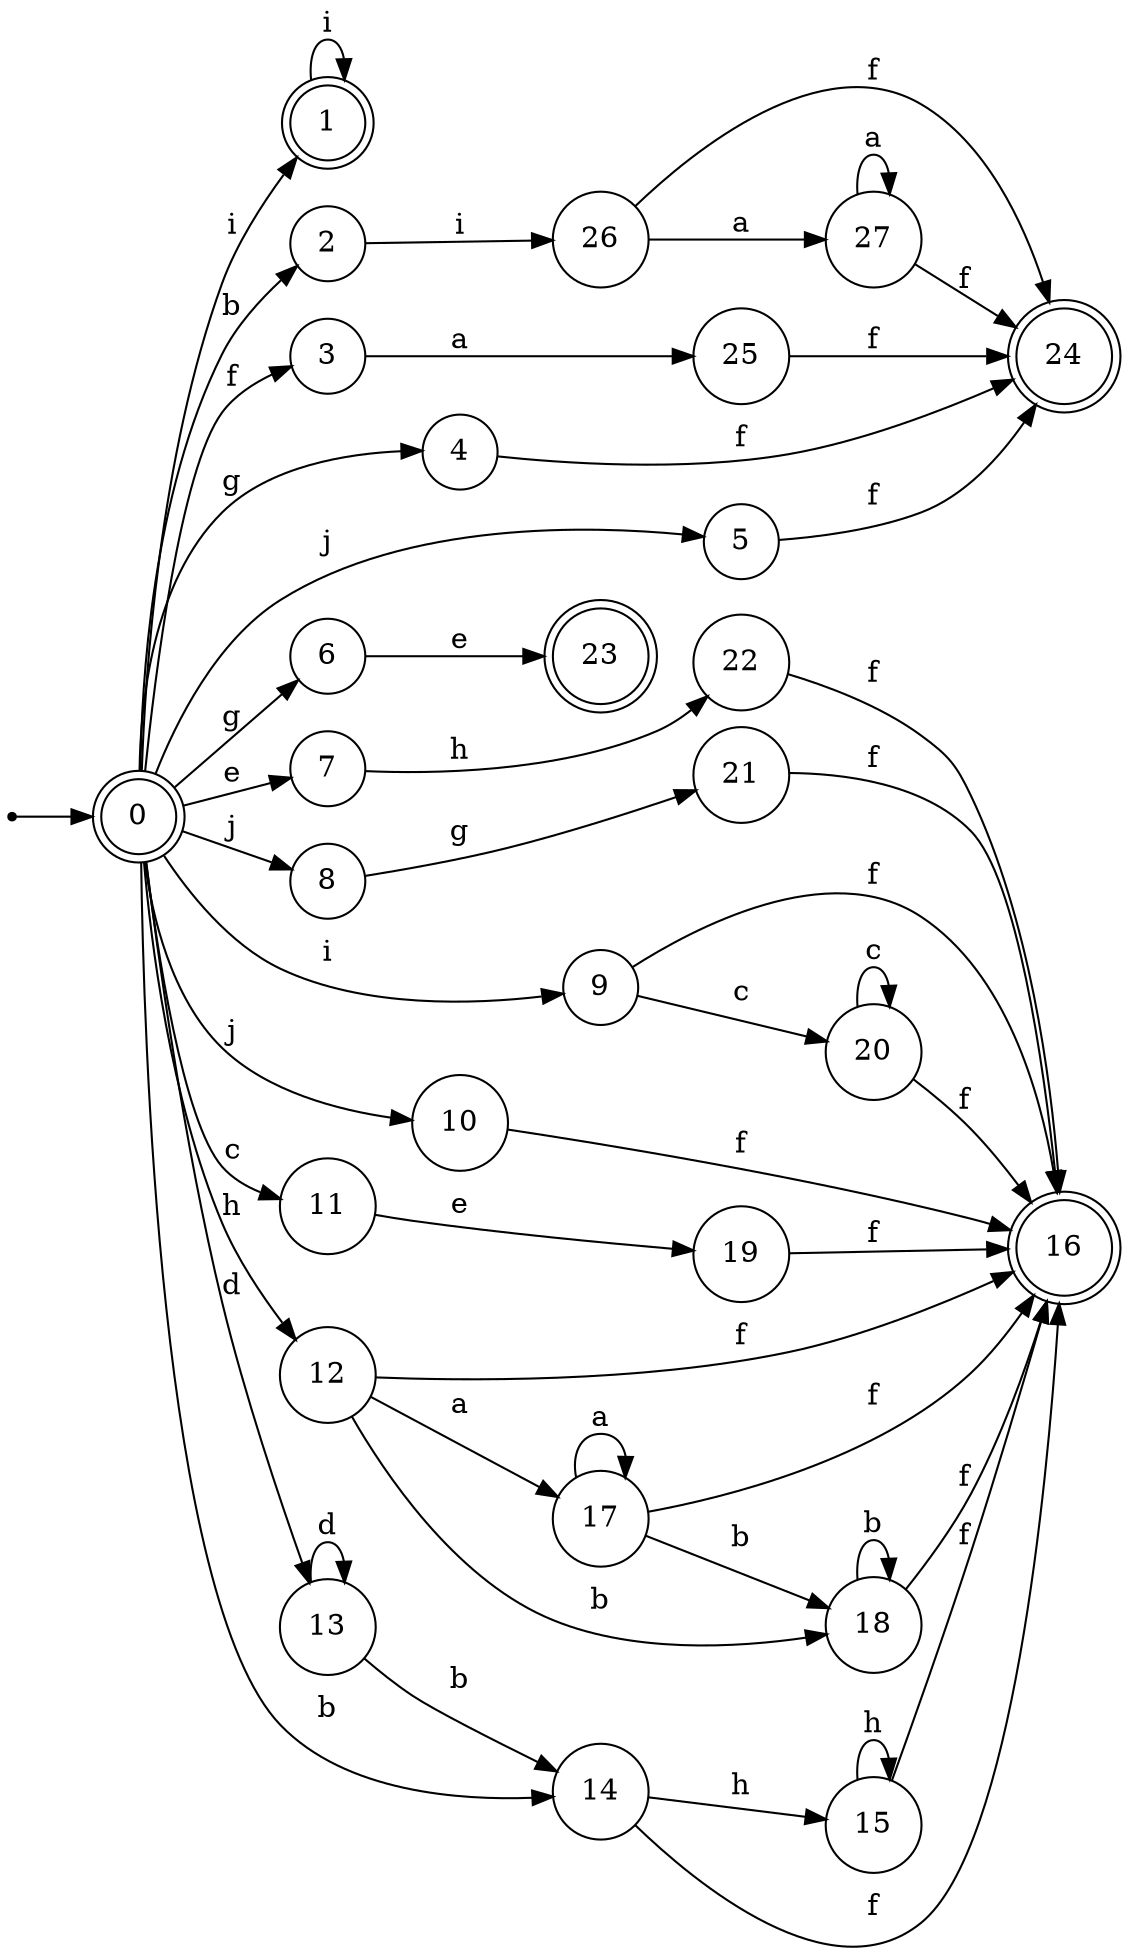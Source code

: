 digraph finite_state_machine {
rankdir=LR;
size="20,20";
node [shape = point]; "dummy0"
node [shape = doublecircle]; "0";"dummy0" -> "0";
node [shape = doublecircle]; "1";node [shape = circle]; "2";
node [shape = circle]; "3";
node [shape = circle]; "4";
node [shape = circle]; "5";
node [shape = circle]; "6";
node [shape = circle]; "7";
node [shape = circle]; "8";
node [shape = circle]; "9";
node [shape = circle]; "10";
node [shape = circle]; "11";
node [shape = circle]; "12";
node [shape = circle]; "13";
node [shape = circle]; "14";
node [shape = circle]; "15";
node [shape = doublecircle]; "16";node [shape = circle]; "17";
node [shape = circle]; "18";
node [shape = circle]; "19";
node [shape = circle]; "20";
node [shape = circle]; "21";
node [shape = circle]; "22";
node [shape = doublecircle]; "23";node [shape = doublecircle]; "24";node [shape = circle]; "25";
node [shape = circle]; "26";
node [shape = circle]; "27";
"0" -> "1" [label = "i"];
 "0" -> "9" [label = "i"];
 "0" -> "2" [label = "b"];
 "0" -> "14" [label = "b"];
 "0" -> "3" [label = "f"];
 "0" -> "4" [label = "g"];
 "0" -> "6" [label = "g"];
 "0" -> "8" [label = "j"];
 "0" -> "10" [label = "j"];
 "0" -> "5" [label = "j"];
 "0" -> "7" [label = "e"];
 "0" -> "11" [label = "c"];
 "0" -> "12" [label = "h"];
 "0" -> "13" [label = "d"];
 "14" -> "15" [label = "h"];
 "14" -> "16" [label = "f"];
 "15" -> "15" [label = "h"];
 "15" -> "16" [label = "f"];
 "13" -> "13" [label = "d"];
 "13" -> "14" [label = "b"];
 "12" -> "17" [label = "a"];
 "12" -> "18" [label = "b"];
 "12" -> "16" [label = "f"];
 "18" -> "18" [label = "b"];
 "18" -> "16" [label = "f"];
 "17" -> "17" [label = "a"];
 "17" -> "18" [label = "b"];
 "17" -> "16" [label = "f"];
 "11" -> "19" [label = "e"];
 "19" -> "16" [label = "f"];
 "10" -> "16" [label = "f"];
 "9" -> "20" [label = "c"];
 "9" -> "16" [label = "f"];
 "20" -> "20" [label = "c"];
 "20" -> "16" [label = "f"];
 "8" -> "21" [label = "g"];
 "21" -> "16" [label = "f"];
 "7" -> "22" [label = "h"];
 "22" -> "16" [label = "f"];
 "6" -> "23" [label = "e"];
 "5" -> "24" [label = "f"];
 "4" -> "24" [label = "f"];
 "3" -> "25" [label = "a"];
 "25" -> "24" [label = "f"];
 "2" -> "26" [label = "i"];
 "26" -> "27" [label = "a"];
 "26" -> "24" [label = "f"];
 "27" -> "27" [label = "a"];
 "27" -> "24" [label = "f"];
 "1" -> "1" [label = "i"];
 }

